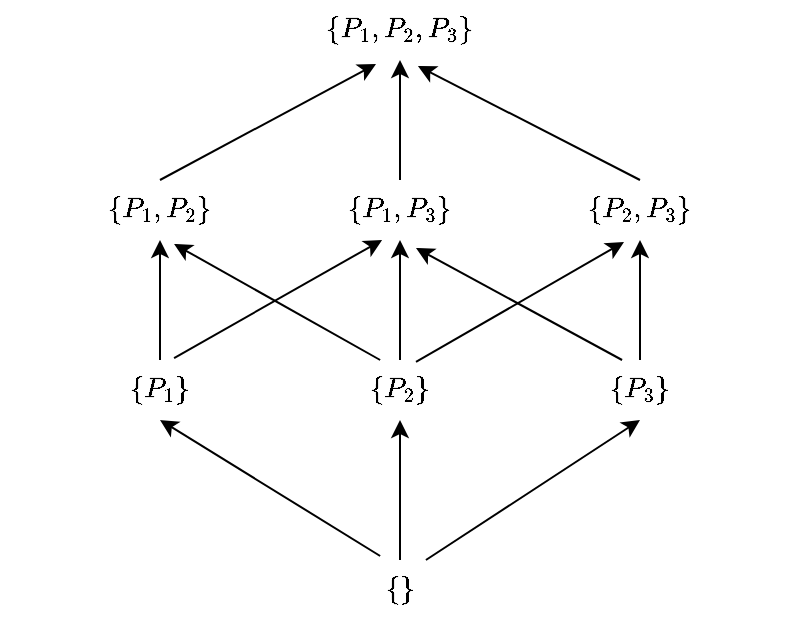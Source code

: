 <mxfile version="21.2.1" type="github">
  <diagram name="第 1 页" id="J_GhGBVUVq65wwpw01NC">
    <mxGraphModel dx="1434" dy="788" grid="1" gridSize="10" guides="1" tooltips="1" connect="1" arrows="1" fold="1" page="1" pageScale="1" pageWidth="827" pageHeight="1169" math="1" shadow="0">
      <root>
        <mxCell id="0" />
        <mxCell id="1" parent="0" />
        <mxCell id="SagN2Ig0a14yWZOSGHrz-19" style="edgeStyle=orthogonalEdgeStyle;rounded=0;orthogonalLoop=1;jettySize=auto;html=1;exitX=0.5;exitY=0;exitDx=0;exitDy=0;entryX=0.5;entryY=1;entryDx=0;entryDy=0;" edge="1" parent="1" source="SagN2Ig0a14yWZOSGHrz-1" target="SagN2Ig0a14yWZOSGHrz-2">
          <mxGeometry relative="1" as="geometry" />
        </mxCell>
        <mxCell id="SagN2Ig0a14yWZOSGHrz-20" style="rounded=0;orthogonalLoop=1;jettySize=auto;html=1;exitX=0.438;exitY=-0.067;exitDx=0;exitDy=0;entryX=0.5;entryY=1;entryDx=0;entryDy=0;exitPerimeter=0;" edge="1" parent="1" source="SagN2Ig0a14yWZOSGHrz-1" target="SagN2Ig0a14yWZOSGHrz-3">
          <mxGeometry relative="1" as="geometry" />
        </mxCell>
        <mxCell id="SagN2Ig0a14yWZOSGHrz-21" style="rounded=0;orthogonalLoop=1;jettySize=auto;html=1;exitX=0.581;exitY=0;exitDx=0;exitDy=0;entryX=0.5;entryY=1;entryDx=0;entryDy=0;exitPerimeter=0;" edge="1" parent="1" source="SagN2Ig0a14yWZOSGHrz-1" target="SagN2Ig0a14yWZOSGHrz-4">
          <mxGeometry relative="1" as="geometry" />
        </mxCell>
        <mxCell id="SagN2Ig0a14yWZOSGHrz-1" value="$$\{\}$$" style="text;html=1;strokeColor=none;fillColor=none;align=center;verticalAlign=middle;whiteSpace=wrap;rounded=0;" vertex="1" parent="1">
          <mxGeometry x="280" y="420" width="160" height="30" as="geometry" />
        </mxCell>
        <mxCell id="SagN2Ig0a14yWZOSGHrz-24" style="edgeStyle=orthogonalEdgeStyle;rounded=0;orthogonalLoop=1;jettySize=auto;html=1;exitX=0.5;exitY=0;exitDx=0;exitDy=0;entryX=0.5;entryY=1;entryDx=0;entryDy=0;" edge="1" parent="1" source="SagN2Ig0a14yWZOSGHrz-2" target="SagN2Ig0a14yWZOSGHrz-7">
          <mxGeometry relative="1" as="geometry" />
        </mxCell>
        <mxCell id="SagN2Ig0a14yWZOSGHrz-30" style="rounded=0;orthogonalLoop=1;jettySize=auto;html=1;exitX=0.438;exitY=0;exitDx=0;exitDy=0;entryX=0.544;entryY=1.067;entryDx=0;entryDy=0;entryPerimeter=0;exitPerimeter=0;" edge="1" parent="1" source="SagN2Ig0a14yWZOSGHrz-2" target="SagN2Ig0a14yWZOSGHrz-6">
          <mxGeometry relative="1" as="geometry" />
        </mxCell>
        <mxCell id="SagN2Ig0a14yWZOSGHrz-31" style="rounded=0;orthogonalLoop=1;jettySize=auto;html=1;exitX=0.55;exitY=0.033;exitDx=0;exitDy=0;entryX=0.45;entryY=1.033;entryDx=0;entryDy=0;entryPerimeter=0;exitPerimeter=0;" edge="1" parent="1" source="SagN2Ig0a14yWZOSGHrz-2" target="SagN2Ig0a14yWZOSGHrz-8">
          <mxGeometry relative="1" as="geometry" />
        </mxCell>
        <mxCell id="SagN2Ig0a14yWZOSGHrz-2" value="$$\{P_2\}$$" style="text;html=1;strokeColor=none;fillColor=none;align=center;verticalAlign=middle;whiteSpace=wrap;rounded=0;" vertex="1" parent="1">
          <mxGeometry x="280" y="320" width="160" height="30" as="geometry" />
        </mxCell>
        <mxCell id="SagN2Ig0a14yWZOSGHrz-22" style="edgeStyle=orthogonalEdgeStyle;rounded=0;orthogonalLoop=1;jettySize=auto;html=1;exitX=0.5;exitY=0;exitDx=0;exitDy=0;entryX=0.5;entryY=1;entryDx=0;entryDy=0;" edge="1" parent="1" source="SagN2Ig0a14yWZOSGHrz-3" target="SagN2Ig0a14yWZOSGHrz-6">
          <mxGeometry relative="1" as="geometry" />
        </mxCell>
        <mxCell id="SagN2Ig0a14yWZOSGHrz-32" style="rounded=0;orthogonalLoop=1;jettySize=auto;html=1;exitX=0.544;exitY=-0.033;exitDx=0;exitDy=0;entryX=0.444;entryY=1;entryDx=0;entryDy=0;entryPerimeter=0;exitPerimeter=0;" edge="1" parent="1" source="SagN2Ig0a14yWZOSGHrz-3" target="SagN2Ig0a14yWZOSGHrz-7">
          <mxGeometry relative="1" as="geometry" />
        </mxCell>
        <mxCell id="SagN2Ig0a14yWZOSGHrz-3" value="$$\{P_1\}$$" style="text;html=1;strokeColor=none;fillColor=none;align=center;verticalAlign=middle;whiteSpace=wrap;rounded=0;" vertex="1" parent="1">
          <mxGeometry x="160" y="320" width="160" height="30" as="geometry" />
        </mxCell>
        <mxCell id="SagN2Ig0a14yWZOSGHrz-26" style="edgeStyle=orthogonalEdgeStyle;rounded=0;orthogonalLoop=1;jettySize=auto;html=1;exitX=0.5;exitY=0;exitDx=0;exitDy=0;entryX=0.5;entryY=1;entryDx=0;entryDy=0;" edge="1" parent="1" source="SagN2Ig0a14yWZOSGHrz-4" target="SagN2Ig0a14yWZOSGHrz-8">
          <mxGeometry relative="1" as="geometry" />
        </mxCell>
        <mxCell id="SagN2Ig0a14yWZOSGHrz-33" style="rounded=0;orthogonalLoop=1;jettySize=auto;html=1;exitX=0.444;exitY=0;exitDx=0;exitDy=0;entryX=0.55;entryY=1.133;entryDx=0;entryDy=0;entryPerimeter=0;exitPerimeter=0;" edge="1" parent="1" source="SagN2Ig0a14yWZOSGHrz-4" target="SagN2Ig0a14yWZOSGHrz-7">
          <mxGeometry relative="1" as="geometry" />
        </mxCell>
        <mxCell id="SagN2Ig0a14yWZOSGHrz-4" value="$$\{P_3\}$$" style="text;html=1;strokeColor=none;fillColor=none;align=center;verticalAlign=middle;whiteSpace=wrap;rounded=0;" vertex="1" parent="1">
          <mxGeometry x="400" y="320" width="160" height="30" as="geometry" />
        </mxCell>
        <mxCell id="SagN2Ig0a14yWZOSGHrz-27" style="rounded=0;orthogonalLoop=1;jettySize=auto;html=1;exitX=0.5;exitY=0;exitDx=0;exitDy=0;entryX=0.425;entryY=1.067;entryDx=0;entryDy=0;entryPerimeter=0;" edge="1" parent="1" source="SagN2Ig0a14yWZOSGHrz-6" target="SagN2Ig0a14yWZOSGHrz-9">
          <mxGeometry relative="1" as="geometry" />
        </mxCell>
        <mxCell id="SagN2Ig0a14yWZOSGHrz-6" value="$$\{P_1,P_2\}$$" style="text;html=1;strokeColor=none;fillColor=none;align=center;verticalAlign=middle;whiteSpace=wrap;rounded=0;" vertex="1" parent="1">
          <mxGeometry x="160" y="230" width="160" height="30" as="geometry" />
        </mxCell>
        <mxCell id="SagN2Ig0a14yWZOSGHrz-28" style="edgeStyle=orthogonalEdgeStyle;rounded=0;orthogonalLoop=1;jettySize=auto;html=1;exitX=0.5;exitY=0;exitDx=0;exitDy=0;entryX=0.5;entryY=1;entryDx=0;entryDy=0;" edge="1" parent="1" source="SagN2Ig0a14yWZOSGHrz-7" target="SagN2Ig0a14yWZOSGHrz-9">
          <mxGeometry relative="1" as="geometry" />
        </mxCell>
        <mxCell id="SagN2Ig0a14yWZOSGHrz-7" value="$$\{P_1,P_3\}$$" style="text;html=1;strokeColor=none;fillColor=none;align=center;verticalAlign=middle;whiteSpace=wrap;rounded=0;" vertex="1" parent="1">
          <mxGeometry x="280" y="230" width="160" height="30" as="geometry" />
        </mxCell>
        <mxCell id="SagN2Ig0a14yWZOSGHrz-29" style="rounded=0;orthogonalLoop=1;jettySize=auto;html=1;exitX=0.5;exitY=0;exitDx=0;exitDy=0;entryX=0.556;entryY=1.1;entryDx=0;entryDy=0;entryPerimeter=0;" edge="1" parent="1" source="SagN2Ig0a14yWZOSGHrz-8" target="SagN2Ig0a14yWZOSGHrz-9">
          <mxGeometry relative="1" as="geometry" />
        </mxCell>
        <mxCell id="SagN2Ig0a14yWZOSGHrz-8" value="$$\{P_2,P_3\}$$" style="text;html=1;strokeColor=none;fillColor=none;align=center;verticalAlign=middle;whiteSpace=wrap;rounded=0;" vertex="1" parent="1">
          <mxGeometry x="400" y="230" width="160" height="30" as="geometry" />
        </mxCell>
        <mxCell id="SagN2Ig0a14yWZOSGHrz-9" value="$$\{P_1,P_2,P_3\}$$" style="text;html=1;strokeColor=none;fillColor=none;align=center;verticalAlign=middle;whiteSpace=wrap;rounded=0;" vertex="1" parent="1">
          <mxGeometry x="280" y="140" width="160" height="30" as="geometry" />
        </mxCell>
      </root>
    </mxGraphModel>
  </diagram>
</mxfile>
